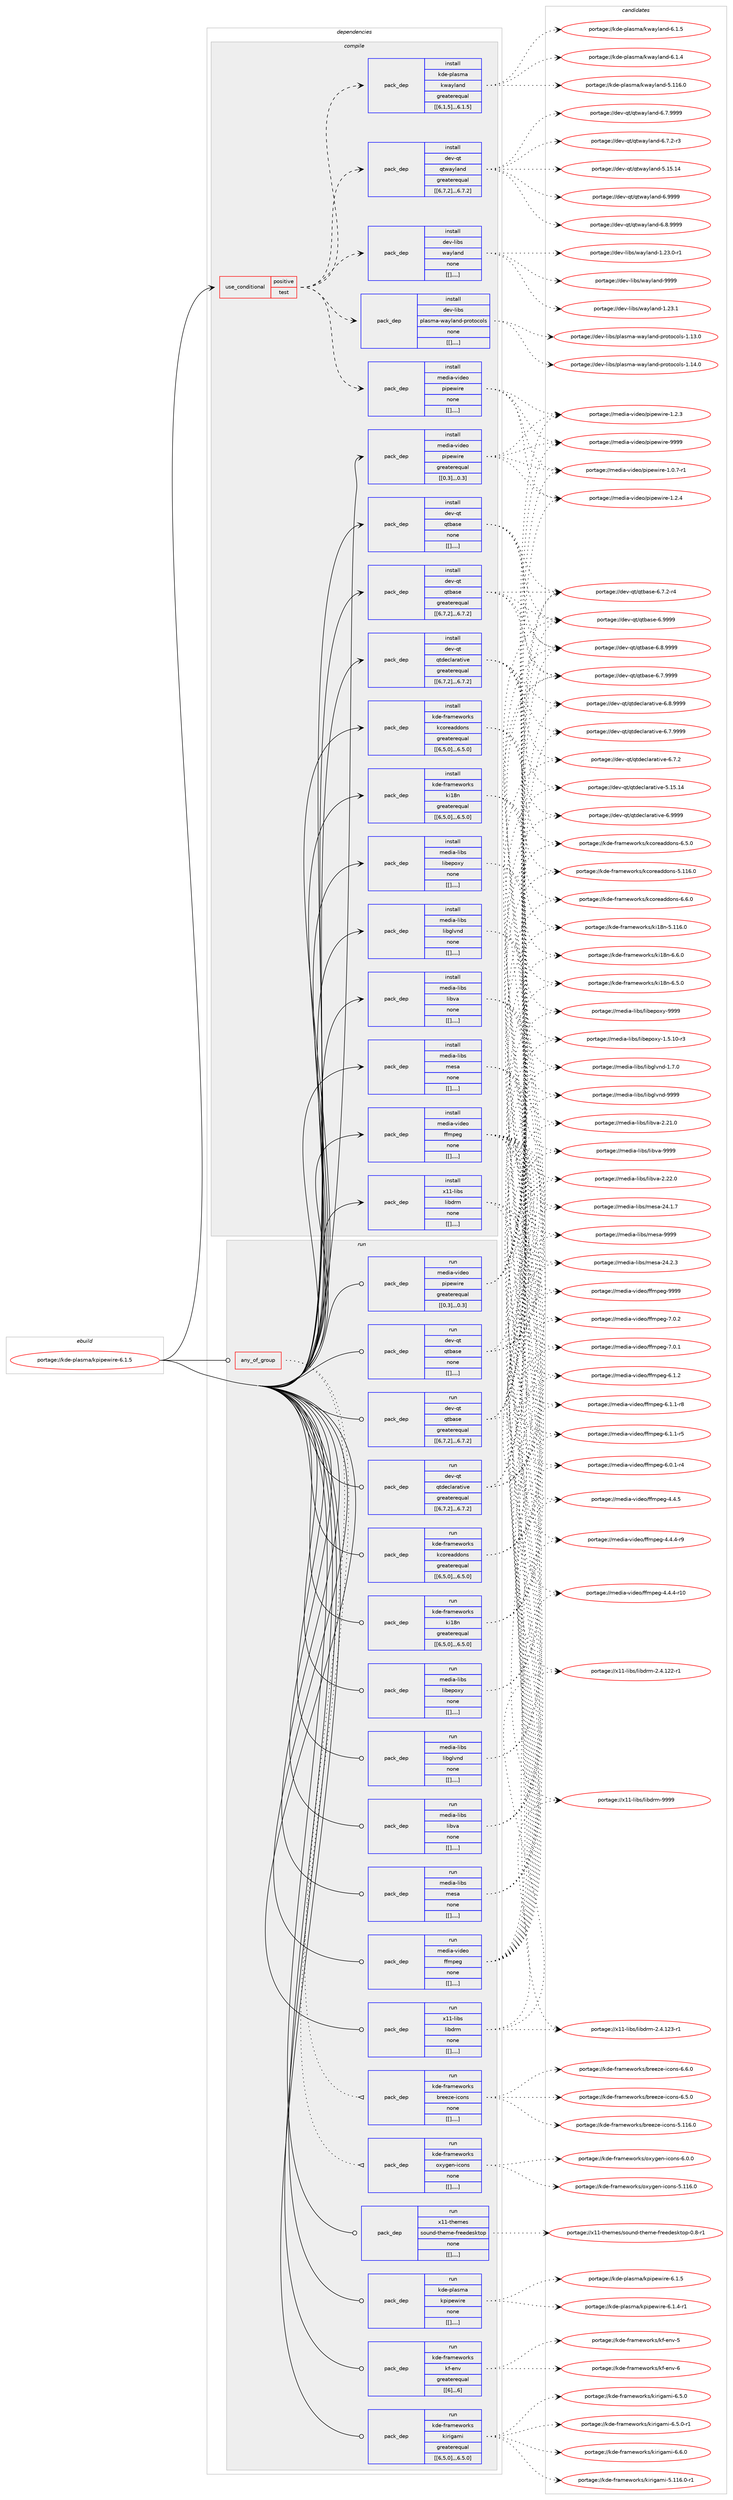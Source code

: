 digraph prolog {

# *************
# Graph options
# *************

newrank=true;
concentrate=true;
compound=true;
graph [rankdir=LR,fontname=Helvetica,fontsize=10,ranksep=1.5];#, ranksep=2.5, nodesep=0.2];
edge  [arrowhead=vee];
node  [fontname=Helvetica,fontsize=10];

# **********
# The ebuild
# **********

subgraph cluster_leftcol {
color=gray;
label=<<i>ebuild</i>>;
id [label="portage://kde-plasma/kpipewire-6.1.5", color=red, width=4, href="../kde-plasma/kpipewire-6.1.5.svg"];
}

# ****************
# The dependencies
# ****************

subgraph cluster_midcol {
color=gray;
label=<<i>dependencies</i>>;
subgraph cluster_compile {
fillcolor="#eeeeee";
style=filled;
label=<<i>compile</i>>;
subgraph cond71478 {
dependency278489 [label=<<TABLE BORDER="0" CELLBORDER="1" CELLSPACING="0" CELLPADDING="4"><TR><TD ROWSPAN="3" CELLPADDING="10">use_conditional</TD></TR><TR><TD>positive</TD></TR><TR><TD>test</TD></TR></TABLE>>, shape=none, color=red];
subgraph pack204867 {
dependency278490 [label=<<TABLE BORDER="0" CELLBORDER="1" CELLSPACING="0" CELLPADDING="4" WIDTH="220"><TR><TD ROWSPAN="6" CELLPADDING="30">pack_dep</TD></TR><TR><TD WIDTH="110">install</TD></TR><TR><TD>dev-libs</TD></TR><TR><TD>plasma-wayland-protocols</TD></TR><TR><TD>none</TD></TR><TR><TD>[[],,,,]</TD></TR></TABLE>>, shape=none, color=blue];
}
dependency278489:e -> dependency278490:w [weight=20,style="dashed",arrowhead="vee"];
subgraph pack204868 {
dependency278491 [label=<<TABLE BORDER="0" CELLBORDER="1" CELLSPACING="0" CELLPADDING="4" WIDTH="220"><TR><TD ROWSPAN="6" CELLPADDING="30">pack_dep</TD></TR><TR><TD WIDTH="110">install</TD></TR><TR><TD>dev-libs</TD></TR><TR><TD>wayland</TD></TR><TR><TD>none</TD></TR><TR><TD>[[],,,,]</TD></TR></TABLE>>, shape=none, color=blue];
}
dependency278489:e -> dependency278491:w [weight=20,style="dashed",arrowhead="vee"];
subgraph pack204869 {
dependency278492 [label=<<TABLE BORDER="0" CELLBORDER="1" CELLSPACING="0" CELLPADDING="4" WIDTH="220"><TR><TD ROWSPAN="6" CELLPADDING="30">pack_dep</TD></TR><TR><TD WIDTH="110">install</TD></TR><TR><TD>dev-qt</TD></TR><TR><TD>qtwayland</TD></TR><TR><TD>greaterequal</TD></TR><TR><TD>[[6,7,2],,,6.7.2]</TD></TR></TABLE>>, shape=none, color=blue];
}
dependency278489:e -> dependency278492:w [weight=20,style="dashed",arrowhead="vee"];
subgraph pack204870 {
dependency278493 [label=<<TABLE BORDER="0" CELLBORDER="1" CELLSPACING="0" CELLPADDING="4" WIDTH="220"><TR><TD ROWSPAN="6" CELLPADDING="30">pack_dep</TD></TR><TR><TD WIDTH="110">install</TD></TR><TR><TD>kde-plasma</TD></TR><TR><TD>kwayland</TD></TR><TR><TD>greaterequal</TD></TR><TR><TD>[[6,1,5],,,6.1.5]</TD></TR></TABLE>>, shape=none, color=blue];
}
dependency278489:e -> dependency278493:w [weight=20,style="dashed",arrowhead="vee"];
subgraph pack204871 {
dependency278494 [label=<<TABLE BORDER="0" CELLBORDER="1" CELLSPACING="0" CELLPADDING="4" WIDTH="220"><TR><TD ROWSPAN="6" CELLPADDING="30">pack_dep</TD></TR><TR><TD WIDTH="110">install</TD></TR><TR><TD>media-video</TD></TR><TR><TD>pipewire</TD></TR><TR><TD>none</TD></TR><TR><TD>[[],,,,]</TD></TR></TABLE>>, shape=none, color=blue];
}
dependency278489:e -> dependency278494:w [weight=20,style="dashed",arrowhead="vee"];
}
id:e -> dependency278489:w [weight=20,style="solid",arrowhead="vee"];
subgraph pack204872 {
dependency278495 [label=<<TABLE BORDER="0" CELLBORDER="1" CELLSPACING="0" CELLPADDING="4" WIDTH="220"><TR><TD ROWSPAN="6" CELLPADDING="30">pack_dep</TD></TR><TR><TD WIDTH="110">install</TD></TR><TR><TD>dev-qt</TD></TR><TR><TD>qtbase</TD></TR><TR><TD>greaterequal</TD></TR><TR><TD>[[6,7,2],,,6.7.2]</TD></TR></TABLE>>, shape=none, color=blue];
}
id:e -> dependency278495:w [weight=20,style="solid",arrowhead="vee"];
subgraph pack204873 {
dependency278496 [label=<<TABLE BORDER="0" CELLBORDER="1" CELLSPACING="0" CELLPADDING="4" WIDTH="220"><TR><TD ROWSPAN="6" CELLPADDING="30">pack_dep</TD></TR><TR><TD WIDTH="110">install</TD></TR><TR><TD>dev-qt</TD></TR><TR><TD>qtbase</TD></TR><TR><TD>none</TD></TR><TR><TD>[[],,,,]</TD></TR></TABLE>>, shape=none, color=blue];
}
id:e -> dependency278496:w [weight=20,style="solid",arrowhead="vee"];
subgraph pack204874 {
dependency278497 [label=<<TABLE BORDER="0" CELLBORDER="1" CELLSPACING="0" CELLPADDING="4" WIDTH="220"><TR><TD ROWSPAN="6" CELLPADDING="30">pack_dep</TD></TR><TR><TD WIDTH="110">install</TD></TR><TR><TD>dev-qt</TD></TR><TR><TD>qtdeclarative</TD></TR><TR><TD>greaterequal</TD></TR><TR><TD>[[6,7,2],,,6.7.2]</TD></TR></TABLE>>, shape=none, color=blue];
}
id:e -> dependency278497:w [weight=20,style="solid",arrowhead="vee"];
subgraph pack204875 {
dependency278498 [label=<<TABLE BORDER="0" CELLBORDER="1" CELLSPACING="0" CELLPADDING="4" WIDTH="220"><TR><TD ROWSPAN="6" CELLPADDING="30">pack_dep</TD></TR><TR><TD WIDTH="110">install</TD></TR><TR><TD>kde-frameworks</TD></TR><TR><TD>kcoreaddons</TD></TR><TR><TD>greaterequal</TD></TR><TR><TD>[[6,5,0],,,6.5.0]</TD></TR></TABLE>>, shape=none, color=blue];
}
id:e -> dependency278498:w [weight=20,style="solid",arrowhead="vee"];
subgraph pack204876 {
dependency278499 [label=<<TABLE BORDER="0" CELLBORDER="1" CELLSPACING="0" CELLPADDING="4" WIDTH="220"><TR><TD ROWSPAN="6" CELLPADDING="30">pack_dep</TD></TR><TR><TD WIDTH="110">install</TD></TR><TR><TD>kde-frameworks</TD></TR><TR><TD>ki18n</TD></TR><TR><TD>greaterequal</TD></TR><TR><TD>[[6,5,0],,,6.5.0]</TD></TR></TABLE>>, shape=none, color=blue];
}
id:e -> dependency278499:w [weight=20,style="solid",arrowhead="vee"];
subgraph pack204877 {
dependency278500 [label=<<TABLE BORDER="0" CELLBORDER="1" CELLSPACING="0" CELLPADDING="4" WIDTH="220"><TR><TD ROWSPAN="6" CELLPADDING="30">pack_dep</TD></TR><TR><TD WIDTH="110">install</TD></TR><TR><TD>media-libs</TD></TR><TR><TD>libepoxy</TD></TR><TR><TD>none</TD></TR><TR><TD>[[],,,,]</TD></TR></TABLE>>, shape=none, color=blue];
}
id:e -> dependency278500:w [weight=20,style="solid",arrowhead="vee"];
subgraph pack204878 {
dependency278501 [label=<<TABLE BORDER="0" CELLBORDER="1" CELLSPACING="0" CELLPADDING="4" WIDTH="220"><TR><TD ROWSPAN="6" CELLPADDING="30">pack_dep</TD></TR><TR><TD WIDTH="110">install</TD></TR><TR><TD>media-libs</TD></TR><TR><TD>libglvnd</TD></TR><TR><TD>none</TD></TR><TR><TD>[[],,,,]</TD></TR></TABLE>>, shape=none, color=blue];
}
id:e -> dependency278501:w [weight=20,style="solid",arrowhead="vee"];
subgraph pack204879 {
dependency278502 [label=<<TABLE BORDER="0" CELLBORDER="1" CELLSPACING="0" CELLPADDING="4" WIDTH="220"><TR><TD ROWSPAN="6" CELLPADDING="30">pack_dep</TD></TR><TR><TD WIDTH="110">install</TD></TR><TR><TD>media-libs</TD></TR><TR><TD>libva</TD></TR><TR><TD>none</TD></TR><TR><TD>[[],,,,]</TD></TR></TABLE>>, shape=none, color=blue];
}
id:e -> dependency278502:w [weight=20,style="solid",arrowhead="vee"];
subgraph pack204880 {
dependency278503 [label=<<TABLE BORDER="0" CELLBORDER="1" CELLSPACING="0" CELLPADDING="4" WIDTH="220"><TR><TD ROWSPAN="6" CELLPADDING="30">pack_dep</TD></TR><TR><TD WIDTH="110">install</TD></TR><TR><TD>media-libs</TD></TR><TR><TD>mesa</TD></TR><TR><TD>none</TD></TR><TR><TD>[[],,,,]</TD></TR></TABLE>>, shape=none, color=blue];
}
id:e -> dependency278503:w [weight=20,style="solid",arrowhead="vee"];
subgraph pack204881 {
dependency278504 [label=<<TABLE BORDER="0" CELLBORDER="1" CELLSPACING="0" CELLPADDING="4" WIDTH="220"><TR><TD ROWSPAN="6" CELLPADDING="30">pack_dep</TD></TR><TR><TD WIDTH="110">install</TD></TR><TR><TD>media-video</TD></TR><TR><TD>ffmpeg</TD></TR><TR><TD>none</TD></TR><TR><TD>[[],,,,]</TD></TR></TABLE>>, shape=none, color=blue];
}
id:e -> dependency278504:w [weight=20,style="solid",arrowhead="vee"];
subgraph pack204882 {
dependency278505 [label=<<TABLE BORDER="0" CELLBORDER="1" CELLSPACING="0" CELLPADDING="4" WIDTH="220"><TR><TD ROWSPAN="6" CELLPADDING="30">pack_dep</TD></TR><TR><TD WIDTH="110">install</TD></TR><TR><TD>media-video</TD></TR><TR><TD>pipewire</TD></TR><TR><TD>greaterequal</TD></TR><TR><TD>[[0,3],,,0.3]</TD></TR></TABLE>>, shape=none, color=blue];
}
id:e -> dependency278505:w [weight=20,style="solid",arrowhead="vee"];
subgraph pack204883 {
dependency278506 [label=<<TABLE BORDER="0" CELLBORDER="1" CELLSPACING="0" CELLPADDING="4" WIDTH="220"><TR><TD ROWSPAN="6" CELLPADDING="30">pack_dep</TD></TR><TR><TD WIDTH="110">install</TD></TR><TR><TD>x11-libs</TD></TR><TR><TD>libdrm</TD></TR><TR><TD>none</TD></TR><TR><TD>[[],,,,]</TD></TR></TABLE>>, shape=none, color=blue];
}
id:e -> dependency278506:w [weight=20,style="solid",arrowhead="vee"];
}
subgraph cluster_compileandrun {
fillcolor="#eeeeee";
style=filled;
label=<<i>compile and run</i>>;
}
subgraph cluster_run {
fillcolor="#eeeeee";
style=filled;
label=<<i>run</i>>;
subgraph any1984 {
dependency278507 [label=<<TABLE BORDER="0" CELLBORDER="1" CELLSPACING="0" CELLPADDING="4"><TR><TD CELLPADDING="10">any_of_group</TD></TR></TABLE>>, shape=none, color=red];subgraph pack204884 {
dependency278508 [label=<<TABLE BORDER="0" CELLBORDER="1" CELLSPACING="0" CELLPADDING="4" WIDTH="220"><TR><TD ROWSPAN="6" CELLPADDING="30">pack_dep</TD></TR><TR><TD WIDTH="110">run</TD></TR><TR><TD>kde-frameworks</TD></TR><TR><TD>breeze-icons</TD></TR><TR><TD>none</TD></TR><TR><TD>[[],,,,]</TD></TR></TABLE>>, shape=none, color=blue];
}
dependency278507:e -> dependency278508:w [weight=20,style="dotted",arrowhead="oinv"];
subgraph pack204885 {
dependency278509 [label=<<TABLE BORDER="0" CELLBORDER="1" CELLSPACING="0" CELLPADDING="4" WIDTH="220"><TR><TD ROWSPAN="6" CELLPADDING="30">pack_dep</TD></TR><TR><TD WIDTH="110">run</TD></TR><TR><TD>kde-frameworks</TD></TR><TR><TD>oxygen-icons</TD></TR><TR><TD>none</TD></TR><TR><TD>[[],,,,]</TD></TR></TABLE>>, shape=none, color=blue];
}
dependency278507:e -> dependency278509:w [weight=20,style="dotted",arrowhead="oinv"];
}
id:e -> dependency278507:w [weight=20,style="solid",arrowhead="odot"];
subgraph pack204886 {
dependency278510 [label=<<TABLE BORDER="0" CELLBORDER="1" CELLSPACING="0" CELLPADDING="4" WIDTH="220"><TR><TD ROWSPAN="6" CELLPADDING="30">pack_dep</TD></TR><TR><TD WIDTH="110">run</TD></TR><TR><TD>dev-qt</TD></TR><TR><TD>qtbase</TD></TR><TR><TD>greaterequal</TD></TR><TR><TD>[[6,7,2],,,6.7.2]</TD></TR></TABLE>>, shape=none, color=blue];
}
id:e -> dependency278510:w [weight=20,style="solid",arrowhead="odot"];
subgraph pack204887 {
dependency278511 [label=<<TABLE BORDER="0" CELLBORDER="1" CELLSPACING="0" CELLPADDING="4" WIDTH="220"><TR><TD ROWSPAN="6" CELLPADDING="30">pack_dep</TD></TR><TR><TD WIDTH="110">run</TD></TR><TR><TD>dev-qt</TD></TR><TR><TD>qtbase</TD></TR><TR><TD>none</TD></TR><TR><TD>[[],,,,]</TD></TR></TABLE>>, shape=none, color=blue];
}
id:e -> dependency278511:w [weight=20,style="solid",arrowhead="odot"];
subgraph pack204888 {
dependency278512 [label=<<TABLE BORDER="0" CELLBORDER="1" CELLSPACING="0" CELLPADDING="4" WIDTH="220"><TR><TD ROWSPAN="6" CELLPADDING="30">pack_dep</TD></TR><TR><TD WIDTH="110">run</TD></TR><TR><TD>dev-qt</TD></TR><TR><TD>qtdeclarative</TD></TR><TR><TD>greaterequal</TD></TR><TR><TD>[[6,7,2],,,6.7.2]</TD></TR></TABLE>>, shape=none, color=blue];
}
id:e -> dependency278512:w [weight=20,style="solid",arrowhead="odot"];
subgraph pack204889 {
dependency278513 [label=<<TABLE BORDER="0" CELLBORDER="1" CELLSPACING="0" CELLPADDING="4" WIDTH="220"><TR><TD ROWSPAN="6" CELLPADDING="30">pack_dep</TD></TR><TR><TD WIDTH="110">run</TD></TR><TR><TD>kde-frameworks</TD></TR><TR><TD>kcoreaddons</TD></TR><TR><TD>greaterequal</TD></TR><TR><TD>[[6,5,0],,,6.5.0]</TD></TR></TABLE>>, shape=none, color=blue];
}
id:e -> dependency278513:w [weight=20,style="solid",arrowhead="odot"];
subgraph pack204890 {
dependency278514 [label=<<TABLE BORDER="0" CELLBORDER="1" CELLSPACING="0" CELLPADDING="4" WIDTH="220"><TR><TD ROWSPAN="6" CELLPADDING="30">pack_dep</TD></TR><TR><TD WIDTH="110">run</TD></TR><TR><TD>kde-frameworks</TD></TR><TR><TD>kf-env</TD></TR><TR><TD>greaterequal</TD></TR><TR><TD>[[6],,,6]</TD></TR></TABLE>>, shape=none, color=blue];
}
id:e -> dependency278514:w [weight=20,style="solid",arrowhead="odot"];
subgraph pack204891 {
dependency278515 [label=<<TABLE BORDER="0" CELLBORDER="1" CELLSPACING="0" CELLPADDING="4" WIDTH="220"><TR><TD ROWSPAN="6" CELLPADDING="30">pack_dep</TD></TR><TR><TD WIDTH="110">run</TD></TR><TR><TD>kde-frameworks</TD></TR><TR><TD>ki18n</TD></TR><TR><TD>greaterequal</TD></TR><TR><TD>[[6,5,0],,,6.5.0]</TD></TR></TABLE>>, shape=none, color=blue];
}
id:e -> dependency278515:w [weight=20,style="solid",arrowhead="odot"];
subgraph pack204892 {
dependency278516 [label=<<TABLE BORDER="0" CELLBORDER="1" CELLSPACING="0" CELLPADDING="4" WIDTH="220"><TR><TD ROWSPAN="6" CELLPADDING="30">pack_dep</TD></TR><TR><TD WIDTH="110">run</TD></TR><TR><TD>kde-frameworks</TD></TR><TR><TD>kirigami</TD></TR><TR><TD>greaterequal</TD></TR><TR><TD>[[6,5,0],,,6.5.0]</TD></TR></TABLE>>, shape=none, color=blue];
}
id:e -> dependency278516:w [weight=20,style="solid",arrowhead="odot"];
subgraph pack204893 {
dependency278517 [label=<<TABLE BORDER="0" CELLBORDER="1" CELLSPACING="0" CELLPADDING="4" WIDTH="220"><TR><TD ROWSPAN="6" CELLPADDING="30">pack_dep</TD></TR><TR><TD WIDTH="110">run</TD></TR><TR><TD>media-libs</TD></TR><TR><TD>libepoxy</TD></TR><TR><TD>none</TD></TR><TR><TD>[[],,,,]</TD></TR></TABLE>>, shape=none, color=blue];
}
id:e -> dependency278517:w [weight=20,style="solid",arrowhead="odot"];
subgraph pack204894 {
dependency278518 [label=<<TABLE BORDER="0" CELLBORDER="1" CELLSPACING="0" CELLPADDING="4" WIDTH="220"><TR><TD ROWSPAN="6" CELLPADDING="30">pack_dep</TD></TR><TR><TD WIDTH="110">run</TD></TR><TR><TD>media-libs</TD></TR><TR><TD>libglvnd</TD></TR><TR><TD>none</TD></TR><TR><TD>[[],,,,]</TD></TR></TABLE>>, shape=none, color=blue];
}
id:e -> dependency278518:w [weight=20,style="solid",arrowhead="odot"];
subgraph pack204895 {
dependency278519 [label=<<TABLE BORDER="0" CELLBORDER="1" CELLSPACING="0" CELLPADDING="4" WIDTH="220"><TR><TD ROWSPAN="6" CELLPADDING="30">pack_dep</TD></TR><TR><TD WIDTH="110">run</TD></TR><TR><TD>media-libs</TD></TR><TR><TD>libva</TD></TR><TR><TD>none</TD></TR><TR><TD>[[],,,,]</TD></TR></TABLE>>, shape=none, color=blue];
}
id:e -> dependency278519:w [weight=20,style="solid",arrowhead="odot"];
subgraph pack204896 {
dependency278520 [label=<<TABLE BORDER="0" CELLBORDER="1" CELLSPACING="0" CELLPADDING="4" WIDTH="220"><TR><TD ROWSPAN="6" CELLPADDING="30">pack_dep</TD></TR><TR><TD WIDTH="110">run</TD></TR><TR><TD>media-libs</TD></TR><TR><TD>mesa</TD></TR><TR><TD>none</TD></TR><TR><TD>[[],,,,]</TD></TR></TABLE>>, shape=none, color=blue];
}
id:e -> dependency278520:w [weight=20,style="solid",arrowhead="odot"];
subgraph pack204897 {
dependency278521 [label=<<TABLE BORDER="0" CELLBORDER="1" CELLSPACING="0" CELLPADDING="4" WIDTH="220"><TR><TD ROWSPAN="6" CELLPADDING="30">pack_dep</TD></TR><TR><TD WIDTH="110">run</TD></TR><TR><TD>media-video</TD></TR><TR><TD>ffmpeg</TD></TR><TR><TD>none</TD></TR><TR><TD>[[],,,,]</TD></TR></TABLE>>, shape=none, color=blue];
}
id:e -> dependency278521:w [weight=20,style="solid",arrowhead="odot"];
subgraph pack204898 {
dependency278522 [label=<<TABLE BORDER="0" CELLBORDER="1" CELLSPACING="0" CELLPADDING="4" WIDTH="220"><TR><TD ROWSPAN="6" CELLPADDING="30">pack_dep</TD></TR><TR><TD WIDTH="110">run</TD></TR><TR><TD>media-video</TD></TR><TR><TD>pipewire</TD></TR><TR><TD>greaterequal</TD></TR><TR><TD>[[0,3],,,0.3]</TD></TR></TABLE>>, shape=none, color=blue];
}
id:e -> dependency278522:w [weight=20,style="solid",arrowhead="odot"];
subgraph pack204899 {
dependency278523 [label=<<TABLE BORDER="0" CELLBORDER="1" CELLSPACING="0" CELLPADDING="4" WIDTH="220"><TR><TD ROWSPAN="6" CELLPADDING="30">pack_dep</TD></TR><TR><TD WIDTH="110">run</TD></TR><TR><TD>x11-libs</TD></TR><TR><TD>libdrm</TD></TR><TR><TD>none</TD></TR><TR><TD>[[],,,,]</TD></TR></TABLE>>, shape=none, color=blue];
}
id:e -> dependency278523:w [weight=20,style="solid",arrowhead="odot"];
subgraph pack204900 {
dependency278524 [label=<<TABLE BORDER="0" CELLBORDER="1" CELLSPACING="0" CELLPADDING="4" WIDTH="220"><TR><TD ROWSPAN="6" CELLPADDING="30">pack_dep</TD></TR><TR><TD WIDTH="110">run</TD></TR><TR><TD>x11-themes</TD></TR><TR><TD>sound-theme-freedesktop</TD></TR><TR><TD>none</TD></TR><TR><TD>[[],,,,]</TD></TR></TABLE>>, shape=none, color=blue];
}
id:e -> dependency278524:w [weight=20,style="solid",arrowhead="odot"];
subgraph pack204901 {
dependency278525 [label=<<TABLE BORDER="0" CELLBORDER="1" CELLSPACING="0" CELLPADDING="4" WIDTH="220"><TR><TD ROWSPAN="6" CELLPADDING="30">pack_dep</TD></TR><TR><TD WIDTH="110">run</TD></TR><TR><TD>kde-plasma</TD></TR><TR><TD>kpipewire</TD></TR><TR><TD>none</TD></TR><TR><TD>[[],,,,]</TD></TR></TABLE>>, shape=none, color=blue];
}
id:e -> dependency278525:w [weight=20,style="solid",arrowhead="odot"];
}
}

# **************
# The candidates
# **************

subgraph cluster_choices {
rank=same;
color=gray;
label=<<i>candidates</i>>;

subgraph choice204867 {
color=black;
nodesep=1;
choice1001011184510810598115471121089711510997451199712110897110100451121141111161119911110811545494649524648 [label="portage://dev-libs/plasma-wayland-protocols-1.14.0", color=red, width=4,href="../dev-libs/plasma-wayland-protocols-1.14.0.svg"];
choice1001011184510810598115471121089711510997451199712110897110100451121141111161119911110811545494649514648 [label="portage://dev-libs/plasma-wayland-protocols-1.13.0", color=red, width=4,href="../dev-libs/plasma-wayland-protocols-1.13.0.svg"];
dependency278490:e -> choice1001011184510810598115471121089711510997451199712110897110100451121141111161119911110811545494649524648:w [style=dotted,weight="100"];
dependency278490:e -> choice1001011184510810598115471121089711510997451199712110897110100451121141111161119911110811545494649514648:w [style=dotted,weight="100"];
}
subgraph choice204868 {
color=black;
nodesep=1;
choice10010111845108105981154711997121108971101004557575757 [label="portage://dev-libs/wayland-9999", color=red, width=4,href="../dev-libs/wayland-9999.svg"];
choice100101118451081059811547119971211089711010045494650514649 [label="portage://dev-libs/wayland-1.23.1", color=red, width=4,href="../dev-libs/wayland-1.23.1.svg"];
choice1001011184510810598115471199712110897110100454946505146484511449 [label="portage://dev-libs/wayland-1.23.0-r1", color=red, width=4,href="../dev-libs/wayland-1.23.0-r1.svg"];
dependency278491:e -> choice10010111845108105981154711997121108971101004557575757:w [style=dotted,weight="100"];
dependency278491:e -> choice100101118451081059811547119971211089711010045494650514649:w [style=dotted,weight="100"];
dependency278491:e -> choice1001011184510810598115471199712110897110100454946505146484511449:w [style=dotted,weight="100"];
}
subgraph choice204869 {
color=black;
nodesep=1;
choice1001011184511311647113116119971211089711010045544657575757 [label="portage://dev-qt/qtwayland-6.9999", color=red, width=4,href="../dev-qt/qtwayland-6.9999.svg"];
choice10010111845113116471131161199712110897110100455446564657575757 [label="portage://dev-qt/qtwayland-6.8.9999", color=red, width=4,href="../dev-qt/qtwayland-6.8.9999.svg"];
choice10010111845113116471131161199712110897110100455446554657575757 [label="portage://dev-qt/qtwayland-6.7.9999", color=red, width=4,href="../dev-qt/qtwayland-6.7.9999.svg"];
choice100101118451131164711311611997121108971101004554465546504511451 [label="portage://dev-qt/qtwayland-6.7.2-r3", color=red, width=4,href="../dev-qt/qtwayland-6.7.2-r3.svg"];
choice100101118451131164711311611997121108971101004553464953464952 [label="portage://dev-qt/qtwayland-5.15.14", color=red, width=4,href="../dev-qt/qtwayland-5.15.14.svg"];
dependency278492:e -> choice1001011184511311647113116119971211089711010045544657575757:w [style=dotted,weight="100"];
dependency278492:e -> choice10010111845113116471131161199712110897110100455446564657575757:w [style=dotted,weight="100"];
dependency278492:e -> choice10010111845113116471131161199712110897110100455446554657575757:w [style=dotted,weight="100"];
dependency278492:e -> choice100101118451131164711311611997121108971101004554465546504511451:w [style=dotted,weight="100"];
dependency278492:e -> choice100101118451131164711311611997121108971101004553464953464952:w [style=dotted,weight="100"];
}
subgraph choice204870 {
color=black;
nodesep=1;
choice107100101451121089711510997471071199712110897110100455446494653 [label="portage://kde-plasma/kwayland-6.1.5", color=red, width=4,href="../kde-plasma/kwayland-6.1.5.svg"];
choice107100101451121089711510997471071199712110897110100455446494652 [label="portage://kde-plasma/kwayland-6.1.4", color=red, width=4,href="../kde-plasma/kwayland-6.1.4.svg"];
choice1071001014511210897115109974710711997121108971101004553464949544648 [label="portage://kde-plasma/kwayland-5.116.0", color=red, width=4,href="../kde-plasma/kwayland-5.116.0.svg"];
dependency278493:e -> choice107100101451121089711510997471071199712110897110100455446494653:w [style=dotted,weight="100"];
dependency278493:e -> choice107100101451121089711510997471071199712110897110100455446494652:w [style=dotted,weight="100"];
dependency278493:e -> choice1071001014511210897115109974710711997121108971101004553464949544648:w [style=dotted,weight="100"];
}
subgraph choice204871 {
color=black;
nodesep=1;
choice1091011001059745118105100101111471121051121011191051141014557575757 [label="portage://media-video/pipewire-9999", color=red, width=4,href="../media-video/pipewire-9999.svg"];
choice109101100105974511810510010111147112105112101119105114101454946504652 [label="portage://media-video/pipewire-1.2.4", color=red, width=4,href="../media-video/pipewire-1.2.4.svg"];
choice109101100105974511810510010111147112105112101119105114101454946504651 [label="portage://media-video/pipewire-1.2.3", color=red, width=4,href="../media-video/pipewire-1.2.3.svg"];
choice1091011001059745118105100101111471121051121011191051141014549464846554511449 [label="portage://media-video/pipewire-1.0.7-r1", color=red, width=4,href="../media-video/pipewire-1.0.7-r1.svg"];
dependency278494:e -> choice1091011001059745118105100101111471121051121011191051141014557575757:w [style=dotted,weight="100"];
dependency278494:e -> choice109101100105974511810510010111147112105112101119105114101454946504652:w [style=dotted,weight="100"];
dependency278494:e -> choice109101100105974511810510010111147112105112101119105114101454946504651:w [style=dotted,weight="100"];
dependency278494:e -> choice1091011001059745118105100101111471121051121011191051141014549464846554511449:w [style=dotted,weight="100"];
}
subgraph choice204872 {
color=black;
nodesep=1;
choice1001011184511311647113116989711510145544657575757 [label="portage://dev-qt/qtbase-6.9999", color=red, width=4,href="../dev-qt/qtbase-6.9999.svg"];
choice10010111845113116471131169897115101455446564657575757 [label="portage://dev-qt/qtbase-6.8.9999", color=red, width=4,href="../dev-qt/qtbase-6.8.9999.svg"];
choice10010111845113116471131169897115101455446554657575757 [label="portage://dev-qt/qtbase-6.7.9999", color=red, width=4,href="../dev-qt/qtbase-6.7.9999.svg"];
choice100101118451131164711311698971151014554465546504511452 [label="portage://dev-qt/qtbase-6.7.2-r4", color=red, width=4,href="../dev-qt/qtbase-6.7.2-r4.svg"];
dependency278495:e -> choice1001011184511311647113116989711510145544657575757:w [style=dotted,weight="100"];
dependency278495:e -> choice10010111845113116471131169897115101455446564657575757:w [style=dotted,weight="100"];
dependency278495:e -> choice10010111845113116471131169897115101455446554657575757:w [style=dotted,weight="100"];
dependency278495:e -> choice100101118451131164711311698971151014554465546504511452:w [style=dotted,weight="100"];
}
subgraph choice204873 {
color=black;
nodesep=1;
choice1001011184511311647113116989711510145544657575757 [label="portage://dev-qt/qtbase-6.9999", color=red, width=4,href="../dev-qt/qtbase-6.9999.svg"];
choice10010111845113116471131169897115101455446564657575757 [label="portage://dev-qt/qtbase-6.8.9999", color=red, width=4,href="../dev-qt/qtbase-6.8.9999.svg"];
choice10010111845113116471131169897115101455446554657575757 [label="portage://dev-qt/qtbase-6.7.9999", color=red, width=4,href="../dev-qt/qtbase-6.7.9999.svg"];
choice100101118451131164711311698971151014554465546504511452 [label="portage://dev-qt/qtbase-6.7.2-r4", color=red, width=4,href="../dev-qt/qtbase-6.7.2-r4.svg"];
dependency278496:e -> choice1001011184511311647113116989711510145544657575757:w [style=dotted,weight="100"];
dependency278496:e -> choice10010111845113116471131169897115101455446564657575757:w [style=dotted,weight="100"];
dependency278496:e -> choice10010111845113116471131169897115101455446554657575757:w [style=dotted,weight="100"];
dependency278496:e -> choice100101118451131164711311698971151014554465546504511452:w [style=dotted,weight="100"];
}
subgraph choice204874 {
color=black;
nodesep=1;
choice100101118451131164711311610010199108971149711610511810145544657575757 [label="portage://dev-qt/qtdeclarative-6.9999", color=red, width=4,href="../dev-qt/qtdeclarative-6.9999.svg"];
choice1001011184511311647113116100101991089711497116105118101455446564657575757 [label="portage://dev-qt/qtdeclarative-6.8.9999", color=red, width=4,href="../dev-qt/qtdeclarative-6.8.9999.svg"];
choice1001011184511311647113116100101991089711497116105118101455446554657575757 [label="portage://dev-qt/qtdeclarative-6.7.9999", color=red, width=4,href="../dev-qt/qtdeclarative-6.7.9999.svg"];
choice1001011184511311647113116100101991089711497116105118101455446554650 [label="portage://dev-qt/qtdeclarative-6.7.2", color=red, width=4,href="../dev-qt/qtdeclarative-6.7.2.svg"];
choice10010111845113116471131161001019910897114971161051181014553464953464952 [label="portage://dev-qt/qtdeclarative-5.15.14", color=red, width=4,href="../dev-qt/qtdeclarative-5.15.14.svg"];
dependency278497:e -> choice100101118451131164711311610010199108971149711610511810145544657575757:w [style=dotted,weight="100"];
dependency278497:e -> choice1001011184511311647113116100101991089711497116105118101455446564657575757:w [style=dotted,weight="100"];
dependency278497:e -> choice1001011184511311647113116100101991089711497116105118101455446554657575757:w [style=dotted,weight="100"];
dependency278497:e -> choice1001011184511311647113116100101991089711497116105118101455446554650:w [style=dotted,weight="100"];
dependency278497:e -> choice10010111845113116471131161001019910897114971161051181014553464953464952:w [style=dotted,weight="100"];
}
subgraph choice204875 {
color=black;
nodesep=1;
choice1071001014510211497109101119111114107115471079911111410197100100111110115455446544648 [label="portage://kde-frameworks/kcoreaddons-6.6.0", color=red, width=4,href="../kde-frameworks/kcoreaddons-6.6.0.svg"];
choice1071001014510211497109101119111114107115471079911111410197100100111110115455446534648 [label="portage://kde-frameworks/kcoreaddons-6.5.0", color=red, width=4,href="../kde-frameworks/kcoreaddons-6.5.0.svg"];
choice10710010145102114971091011191111141071154710799111114101971001001111101154553464949544648 [label="portage://kde-frameworks/kcoreaddons-5.116.0", color=red, width=4,href="../kde-frameworks/kcoreaddons-5.116.0.svg"];
dependency278498:e -> choice1071001014510211497109101119111114107115471079911111410197100100111110115455446544648:w [style=dotted,weight="100"];
dependency278498:e -> choice1071001014510211497109101119111114107115471079911111410197100100111110115455446534648:w [style=dotted,weight="100"];
dependency278498:e -> choice10710010145102114971091011191111141071154710799111114101971001001111101154553464949544648:w [style=dotted,weight="100"];
}
subgraph choice204876 {
color=black;
nodesep=1;
choice1071001014510211497109101119111114107115471071054956110455446544648 [label="portage://kde-frameworks/ki18n-6.6.0", color=red, width=4,href="../kde-frameworks/ki18n-6.6.0.svg"];
choice1071001014510211497109101119111114107115471071054956110455446534648 [label="portage://kde-frameworks/ki18n-6.5.0", color=red, width=4,href="../kde-frameworks/ki18n-6.5.0.svg"];
choice10710010145102114971091011191111141071154710710549561104553464949544648 [label="portage://kde-frameworks/ki18n-5.116.0", color=red, width=4,href="../kde-frameworks/ki18n-5.116.0.svg"];
dependency278499:e -> choice1071001014510211497109101119111114107115471071054956110455446544648:w [style=dotted,weight="100"];
dependency278499:e -> choice1071001014510211497109101119111114107115471071054956110455446534648:w [style=dotted,weight="100"];
dependency278499:e -> choice10710010145102114971091011191111141071154710710549561104553464949544648:w [style=dotted,weight="100"];
}
subgraph choice204877 {
color=black;
nodesep=1;
choice10910110010597451081059811547108105981011121111201214557575757 [label="portage://media-libs/libepoxy-9999", color=red, width=4,href="../media-libs/libepoxy-9999.svg"];
choice1091011001059745108105981154710810598101112111120121454946534649484511451 [label="portage://media-libs/libepoxy-1.5.10-r3", color=red, width=4,href="../media-libs/libepoxy-1.5.10-r3.svg"];
dependency278500:e -> choice10910110010597451081059811547108105981011121111201214557575757:w [style=dotted,weight="100"];
dependency278500:e -> choice1091011001059745108105981154710810598101112111120121454946534649484511451:w [style=dotted,weight="100"];
}
subgraph choice204878 {
color=black;
nodesep=1;
choice10910110010597451081059811547108105981031081181101004557575757 [label="portage://media-libs/libglvnd-9999", color=red, width=4,href="../media-libs/libglvnd-9999.svg"];
choice1091011001059745108105981154710810598103108118110100454946554648 [label="portage://media-libs/libglvnd-1.7.0", color=red, width=4,href="../media-libs/libglvnd-1.7.0.svg"];
dependency278501:e -> choice10910110010597451081059811547108105981031081181101004557575757:w [style=dotted,weight="100"];
dependency278501:e -> choice1091011001059745108105981154710810598103108118110100454946554648:w [style=dotted,weight="100"];
}
subgraph choice204879 {
color=black;
nodesep=1;
choice1091011001059745108105981154710810598118974557575757 [label="portage://media-libs/libva-9999", color=red, width=4,href="../media-libs/libva-9999.svg"];
choice10910110010597451081059811547108105981189745504650504648 [label="portage://media-libs/libva-2.22.0", color=red, width=4,href="../media-libs/libva-2.22.0.svg"];
choice10910110010597451081059811547108105981189745504650494648 [label="portage://media-libs/libva-2.21.0", color=red, width=4,href="../media-libs/libva-2.21.0.svg"];
dependency278502:e -> choice1091011001059745108105981154710810598118974557575757:w [style=dotted,weight="100"];
dependency278502:e -> choice10910110010597451081059811547108105981189745504650504648:w [style=dotted,weight="100"];
dependency278502:e -> choice10910110010597451081059811547108105981189745504650494648:w [style=dotted,weight="100"];
}
subgraph choice204880 {
color=black;
nodesep=1;
choice10910110010597451081059811547109101115974557575757 [label="portage://media-libs/mesa-9999", color=red, width=4,href="../media-libs/mesa-9999.svg"];
choice109101100105974510810598115471091011159745505246504651 [label="portage://media-libs/mesa-24.2.3", color=red, width=4,href="../media-libs/mesa-24.2.3.svg"];
choice109101100105974510810598115471091011159745505246494655 [label="portage://media-libs/mesa-24.1.7", color=red, width=4,href="../media-libs/mesa-24.1.7.svg"];
dependency278503:e -> choice10910110010597451081059811547109101115974557575757:w [style=dotted,weight="100"];
dependency278503:e -> choice109101100105974510810598115471091011159745505246504651:w [style=dotted,weight="100"];
dependency278503:e -> choice109101100105974510810598115471091011159745505246494655:w [style=dotted,weight="100"];
}
subgraph choice204881 {
color=black;
nodesep=1;
choice1091011001059745118105100101111471021021091121011034557575757 [label="portage://media-video/ffmpeg-9999", color=red, width=4,href="../media-video/ffmpeg-9999.svg"];
choice109101100105974511810510010111147102102109112101103455546484650 [label="portage://media-video/ffmpeg-7.0.2", color=red, width=4,href="../media-video/ffmpeg-7.0.2.svg"];
choice109101100105974511810510010111147102102109112101103455546484649 [label="portage://media-video/ffmpeg-7.0.1", color=red, width=4,href="../media-video/ffmpeg-7.0.1.svg"];
choice109101100105974511810510010111147102102109112101103455446494650 [label="portage://media-video/ffmpeg-6.1.2", color=red, width=4,href="../media-video/ffmpeg-6.1.2.svg"];
choice1091011001059745118105100101111471021021091121011034554464946494511456 [label="portage://media-video/ffmpeg-6.1.1-r8", color=red, width=4,href="../media-video/ffmpeg-6.1.1-r8.svg"];
choice1091011001059745118105100101111471021021091121011034554464946494511453 [label="portage://media-video/ffmpeg-6.1.1-r5", color=red, width=4,href="../media-video/ffmpeg-6.1.1-r5.svg"];
choice1091011001059745118105100101111471021021091121011034554464846494511452 [label="portage://media-video/ffmpeg-6.0.1-r4", color=red, width=4,href="../media-video/ffmpeg-6.0.1-r4.svg"];
choice109101100105974511810510010111147102102109112101103455246524653 [label="portage://media-video/ffmpeg-4.4.5", color=red, width=4,href="../media-video/ffmpeg-4.4.5.svg"];
choice1091011001059745118105100101111471021021091121011034552465246524511457 [label="portage://media-video/ffmpeg-4.4.4-r9", color=red, width=4,href="../media-video/ffmpeg-4.4.4-r9.svg"];
choice109101100105974511810510010111147102102109112101103455246524652451144948 [label="portage://media-video/ffmpeg-4.4.4-r10", color=red, width=4,href="../media-video/ffmpeg-4.4.4-r10.svg"];
dependency278504:e -> choice1091011001059745118105100101111471021021091121011034557575757:w [style=dotted,weight="100"];
dependency278504:e -> choice109101100105974511810510010111147102102109112101103455546484650:w [style=dotted,weight="100"];
dependency278504:e -> choice109101100105974511810510010111147102102109112101103455546484649:w [style=dotted,weight="100"];
dependency278504:e -> choice109101100105974511810510010111147102102109112101103455446494650:w [style=dotted,weight="100"];
dependency278504:e -> choice1091011001059745118105100101111471021021091121011034554464946494511456:w [style=dotted,weight="100"];
dependency278504:e -> choice1091011001059745118105100101111471021021091121011034554464946494511453:w [style=dotted,weight="100"];
dependency278504:e -> choice1091011001059745118105100101111471021021091121011034554464846494511452:w [style=dotted,weight="100"];
dependency278504:e -> choice109101100105974511810510010111147102102109112101103455246524653:w [style=dotted,weight="100"];
dependency278504:e -> choice1091011001059745118105100101111471021021091121011034552465246524511457:w [style=dotted,weight="100"];
dependency278504:e -> choice109101100105974511810510010111147102102109112101103455246524652451144948:w [style=dotted,weight="100"];
}
subgraph choice204882 {
color=black;
nodesep=1;
choice1091011001059745118105100101111471121051121011191051141014557575757 [label="portage://media-video/pipewire-9999", color=red, width=4,href="../media-video/pipewire-9999.svg"];
choice109101100105974511810510010111147112105112101119105114101454946504652 [label="portage://media-video/pipewire-1.2.4", color=red, width=4,href="../media-video/pipewire-1.2.4.svg"];
choice109101100105974511810510010111147112105112101119105114101454946504651 [label="portage://media-video/pipewire-1.2.3", color=red, width=4,href="../media-video/pipewire-1.2.3.svg"];
choice1091011001059745118105100101111471121051121011191051141014549464846554511449 [label="portage://media-video/pipewire-1.0.7-r1", color=red, width=4,href="../media-video/pipewire-1.0.7-r1.svg"];
dependency278505:e -> choice1091011001059745118105100101111471121051121011191051141014557575757:w [style=dotted,weight="100"];
dependency278505:e -> choice109101100105974511810510010111147112105112101119105114101454946504652:w [style=dotted,weight="100"];
dependency278505:e -> choice109101100105974511810510010111147112105112101119105114101454946504651:w [style=dotted,weight="100"];
dependency278505:e -> choice1091011001059745118105100101111471121051121011191051141014549464846554511449:w [style=dotted,weight="100"];
}
subgraph choice204883 {
color=black;
nodesep=1;
choice1204949451081059811547108105981001141094557575757 [label="portage://x11-libs/libdrm-9999", color=red, width=4,href="../x11-libs/libdrm-9999.svg"];
choice12049494510810598115471081059810011410945504652464950514511449 [label="portage://x11-libs/libdrm-2.4.123-r1", color=red, width=4,href="../x11-libs/libdrm-2.4.123-r1.svg"];
choice12049494510810598115471081059810011410945504652464950504511449 [label="portage://x11-libs/libdrm-2.4.122-r1", color=red, width=4,href="../x11-libs/libdrm-2.4.122-r1.svg"];
dependency278506:e -> choice1204949451081059811547108105981001141094557575757:w [style=dotted,weight="100"];
dependency278506:e -> choice12049494510810598115471081059810011410945504652464950514511449:w [style=dotted,weight="100"];
dependency278506:e -> choice12049494510810598115471081059810011410945504652464950504511449:w [style=dotted,weight="100"];
}
subgraph choice204884 {
color=black;
nodesep=1;
choice107100101451021149710910111911111410711547981141011011221014510599111110115455446544648 [label="portage://kde-frameworks/breeze-icons-6.6.0", color=red, width=4,href="../kde-frameworks/breeze-icons-6.6.0.svg"];
choice107100101451021149710910111911111410711547981141011011221014510599111110115455446534648 [label="portage://kde-frameworks/breeze-icons-6.5.0", color=red, width=4,href="../kde-frameworks/breeze-icons-6.5.0.svg"];
choice1071001014510211497109101119111114107115479811410110112210145105991111101154553464949544648 [label="portage://kde-frameworks/breeze-icons-5.116.0", color=red, width=4,href="../kde-frameworks/breeze-icons-5.116.0.svg"];
dependency278508:e -> choice107100101451021149710910111911111410711547981141011011221014510599111110115455446544648:w [style=dotted,weight="100"];
dependency278508:e -> choice107100101451021149710910111911111410711547981141011011221014510599111110115455446534648:w [style=dotted,weight="100"];
dependency278508:e -> choice1071001014510211497109101119111114107115479811410110112210145105991111101154553464949544648:w [style=dotted,weight="100"];
}
subgraph choice204885 {
color=black;
nodesep=1;
choice1071001014510211497109101119111114107115471111201211031011104510599111110115455446484648 [label="portage://kde-frameworks/oxygen-icons-6.0.0", color=red, width=4,href="../kde-frameworks/oxygen-icons-6.0.0.svg"];
choice10710010145102114971091011191111141071154711112012110310111045105991111101154553464949544648 [label="portage://kde-frameworks/oxygen-icons-5.116.0", color=red, width=4,href="../kde-frameworks/oxygen-icons-5.116.0.svg"];
dependency278509:e -> choice1071001014510211497109101119111114107115471111201211031011104510599111110115455446484648:w [style=dotted,weight="100"];
dependency278509:e -> choice10710010145102114971091011191111141071154711112012110310111045105991111101154553464949544648:w [style=dotted,weight="100"];
}
subgraph choice204886 {
color=black;
nodesep=1;
choice1001011184511311647113116989711510145544657575757 [label="portage://dev-qt/qtbase-6.9999", color=red, width=4,href="../dev-qt/qtbase-6.9999.svg"];
choice10010111845113116471131169897115101455446564657575757 [label="portage://dev-qt/qtbase-6.8.9999", color=red, width=4,href="../dev-qt/qtbase-6.8.9999.svg"];
choice10010111845113116471131169897115101455446554657575757 [label="portage://dev-qt/qtbase-6.7.9999", color=red, width=4,href="../dev-qt/qtbase-6.7.9999.svg"];
choice100101118451131164711311698971151014554465546504511452 [label="portage://dev-qt/qtbase-6.7.2-r4", color=red, width=4,href="../dev-qt/qtbase-6.7.2-r4.svg"];
dependency278510:e -> choice1001011184511311647113116989711510145544657575757:w [style=dotted,weight="100"];
dependency278510:e -> choice10010111845113116471131169897115101455446564657575757:w [style=dotted,weight="100"];
dependency278510:e -> choice10010111845113116471131169897115101455446554657575757:w [style=dotted,weight="100"];
dependency278510:e -> choice100101118451131164711311698971151014554465546504511452:w [style=dotted,weight="100"];
}
subgraph choice204887 {
color=black;
nodesep=1;
choice1001011184511311647113116989711510145544657575757 [label="portage://dev-qt/qtbase-6.9999", color=red, width=4,href="../dev-qt/qtbase-6.9999.svg"];
choice10010111845113116471131169897115101455446564657575757 [label="portage://dev-qt/qtbase-6.8.9999", color=red, width=4,href="../dev-qt/qtbase-6.8.9999.svg"];
choice10010111845113116471131169897115101455446554657575757 [label="portage://dev-qt/qtbase-6.7.9999", color=red, width=4,href="../dev-qt/qtbase-6.7.9999.svg"];
choice100101118451131164711311698971151014554465546504511452 [label="portage://dev-qt/qtbase-6.7.2-r4", color=red, width=4,href="../dev-qt/qtbase-6.7.2-r4.svg"];
dependency278511:e -> choice1001011184511311647113116989711510145544657575757:w [style=dotted,weight="100"];
dependency278511:e -> choice10010111845113116471131169897115101455446564657575757:w [style=dotted,weight="100"];
dependency278511:e -> choice10010111845113116471131169897115101455446554657575757:w [style=dotted,weight="100"];
dependency278511:e -> choice100101118451131164711311698971151014554465546504511452:w [style=dotted,weight="100"];
}
subgraph choice204888 {
color=black;
nodesep=1;
choice100101118451131164711311610010199108971149711610511810145544657575757 [label="portage://dev-qt/qtdeclarative-6.9999", color=red, width=4,href="../dev-qt/qtdeclarative-6.9999.svg"];
choice1001011184511311647113116100101991089711497116105118101455446564657575757 [label="portage://dev-qt/qtdeclarative-6.8.9999", color=red, width=4,href="../dev-qt/qtdeclarative-6.8.9999.svg"];
choice1001011184511311647113116100101991089711497116105118101455446554657575757 [label="portage://dev-qt/qtdeclarative-6.7.9999", color=red, width=4,href="../dev-qt/qtdeclarative-6.7.9999.svg"];
choice1001011184511311647113116100101991089711497116105118101455446554650 [label="portage://dev-qt/qtdeclarative-6.7.2", color=red, width=4,href="../dev-qt/qtdeclarative-6.7.2.svg"];
choice10010111845113116471131161001019910897114971161051181014553464953464952 [label="portage://dev-qt/qtdeclarative-5.15.14", color=red, width=4,href="../dev-qt/qtdeclarative-5.15.14.svg"];
dependency278512:e -> choice100101118451131164711311610010199108971149711610511810145544657575757:w [style=dotted,weight="100"];
dependency278512:e -> choice1001011184511311647113116100101991089711497116105118101455446564657575757:w [style=dotted,weight="100"];
dependency278512:e -> choice1001011184511311647113116100101991089711497116105118101455446554657575757:w [style=dotted,weight="100"];
dependency278512:e -> choice1001011184511311647113116100101991089711497116105118101455446554650:w [style=dotted,weight="100"];
dependency278512:e -> choice10010111845113116471131161001019910897114971161051181014553464953464952:w [style=dotted,weight="100"];
}
subgraph choice204889 {
color=black;
nodesep=1;
choice1071001014510211497109101119111114107115471079911111410197100100111110115455446544648 [label="portage://kde-frameworks/kcoreaddons-6.6.0", color=red, width=4,href="../kde-frameworks/kcoreaddons-6.6.0.svg"];
choice1071001014510211497109101119111114107115471079911111410197100100111110115455446534648 [label="portage://kde-frameworks/kcoreaddons-6.5.0", color=red, width=4,href="../kde-frameworks/kcoreaddons-6.5.0.svg"];
choice10710010145102114971091011191111141071154710799111114101971001001111101154553464949544648 [label="portage://kde-frameworks/kcoreaddons-5.116.0", color=red, width=4,href="../kde-frameworks/kcoreaddons-5.116.0.svg"];
dependency278513:e -> choice1071001014510211497109101119111114107115471079911111410197100100111110115455446544648:w [style=dotted,weight="100"];
dependency278513:e -> choice1071001014510211497109101119111114107115471079911111410197100100111110115455446534648:w [style=dotted,weight="100"];
dependency278513:e -> choice10710010145102114971091011191111141071154710799111114101971001001111101154553464949544648:w [style=dotted,weight="100"];
}
subgraph choice204890 {
color=black;
nodesep=1;
choice107100101451021149710910111911111410711547107102451011101184554 [label="portage://kde-frameworks/kf-env-6", color=red, width=4,href="../kde-frameworks/kf-env-6.svg"];
choice107100101451021149710910111911111410711547107102451011101184553 [label="portage://kde-frameworks/kf-env-5", color=red, width=4,href="../kde-frameworks/kf-env-5.svg"];
dependency278514:e -> choice107100101451021149710910111911111410711547107102451011101184554:w [style=dotted,weight="100"];
dependency278514:e -> choice107100101451021149710910111911111410711547107102451011101184553:w [style=dotted,weight="100"];
}
subgraph choice204891 {
color=black;
nodesep=1;
choice1071001014510211497109101119111114107115471071054956110455446544648 [label="portage://kde-frameworks/ki18n-6.6.0", color=red, width=4,href="../kde-frameworks/ki18n-6.6.0.svg"];
choice1071001014510211497109101119111114107115471071054956110455446534648 [label="portage://kde-frameworks/ki18n-6.5.0", color=red, width=4,href="../kde-frameworks/ki18n-6.5.0.svg"];
choice10710010145102114971091011191111141071154710710549561104553464949544648 [label="portage://kde-frameworks/ki18n-5.116.0", color=red, width=4,href="../kde-frameworks/ki18n-5.116.0.svg"];
dependency278515:e -> choice1071001014510211497109101119111114107115471071054956110455446544648:w [style=dotted,weight="100"];
dependency278515:e -> choice1071001014510211497109101119111114107115471071054956110455446534648:w [style=dotted,weight="100"];
dependency278515:e -> choice10710010145102114971091011191111141071154710710549561104553464949544648:w [style=dotted,weight="100"];
}
subgraph choice204892 {
color=black;
nodesep=1;
choice10710010145102114971091011191111141071154710710511410510397109105455446544648 [label="portage://kde-frameworks/kirigami-6.6.0", color=red, width=4,href="../kde-frameworks/kirigami-6.6.0.svg"];
choice107100101451021149710910111911111410711547107105114105103971091054554465346484511449 [label="portage://kde-frameworks/kirigami-6.5.0-r1", color=red, width=4,href="../kde-frameworks/kirigami-6.5.0-r1.svg"];
choice10710010145102114971091011191111141071154710710511410510397109105455446534648 [label="portage://kde-frameworks/kirigami-6.5.0", color=red, width=4,href="../kde-frameworks/kirigami-6.5.0.svg"];
choice1071001014510211497109101119111114107115471071051141051039710910545534649495446484511449 [label="portage://kde-frameworks/kirigami-5.116.0-r1", color=red, width=4,href="../kde-frameworks/kirigami-5.116.0-r1.svg"];
dependency278516:e -> choice10710010145102114971091011191111141071154710710511410510397109105455446544648:w [style=dotted,weight="100"];
dependency278516:e -> choice107100101451021149710910111911111410711547107105114105103971091054554465346484511449:w [style=dotted,weight="100"];
dependency278516:e -> choice10710010145102114971091011191111141071154710710511410510397109105455446534648:w [style=dotted,weight="100"];
dependency278516:e -> choice1071001014510211497109101119111114107115471071051141051039710910545534649495446484511449:w [style=dotted,weight="100"];
}
subgraph choice204893 {
color=black;
nodesep=1;
choice10910110010597451081059811547108105981011121111201214557575757 [label="portage://media-libs/libepoxy-9999", color=red, width=4,href="../media-libs/libepoxy-9999.svg"];
choice1091011001059745108105981154710810598101112111120121454946534649484511451 [label="portage://media-libs/libepoxy-1.5.10-r3", color=red, width=4,href="../media-libs/libepoxy-1.5.10-r3.svg"];
dependency278517:e -> choice10910110010597451081059811547108105981011121111201214557575757:w [style=dotted,weight="100"];
dependency278517:e -> choice1091011001059745108105981154710810598101112111120121454946534649484511451:w [style=dotted,weight="100"];
}
subgraph choice204894 {
color=black;
nodesep=1;
choice10910110010597451081059811547108105981031081181101004557575757 [label="portage://media-libs/libglvnd-9999", color=red, width=4,href="../media-libs/libglvnd-9999.svg"];
choice1091011001059745108105981154710810598103108118110100454946554648 [label="portage://media-libs/libglvnd-1.7.0", color=red, width=4,href="../media-libs/libglvnd-1.7.0.svg"];
dependency278518:e -> choice10910110010597451081059811547108105981031081181101004557575757:w [style=dotted,weight="100"];
dependency278518:e -> choice1091011001059745108105981154710810598103108118110100454946554648:w [style=dotted,weight="100"];
}
subgraph choice204895 {
color=black;
nodesep=1;
choice1091011001059745108105981154710810598118974557575757 [label="portage://media-libs/libva-9999", color=red, width=4,href="../media-libs/libva-9999.svg"];
choice10910110010597451081059811547108105981189745504650504648 [label="portage://media-libs/libva-2.22.0", color=red, width=4,href="../media-libs/libva-2.22.0.svg"];
choice10910110010597451081059811547108105981189745504650494648 [label="portage://media-libs/libva-2.21.0", color=red, width=4,href="../media-libs/libva-2.21.0.svg"];
dependency278519:e -> choice1091011001059745108105981154710810598118974557575757:w [style=dotted,weight="100"];
dependency278519:e -> choice10910110010597451081059811547108105981189745504650504648:w [style=dotted,weight="100"];
dependency278519:e -> choice10910110010597451081059811547108105981189745504650494648:w [style=dotted,weight="100"];
}
subgraph choice204896 {
color=black;
nodesep=1;
choice10910110010597451081059811547109101115974557575757 [label="portage://media-libs/mesa-9999", color=red, width=4,href="../media-libs/mesa-9999.svg"];
choice109101100105974510810598115471091011159745505246504651 [label="portage://media-libs/mesa-24.2.3", color=red, width=4,href="../media-libs/mesa-24.2.3.svg"];
choice109101100105974510810598115471091011159745505246494655 [label="portage://media-libs/mesa-24.1.7", color=red, width=4,href="../media-libs/mesa-24.1.7.svg"];
dependency278520:e -> choice10910110010597451081059811547109101115974557575757:w [style=dotted,weight="100"];
dependency278520:e -> choice109101100105974510810598115471091011159745505246504651:w [style=dotted,weight="100"];
dependency278520:e -> choice109101100105974510810598115471091011159745505246494655:w [style=dotted,weight="100"];
}
subgraph choice204897 {
color=black;
nodesep=1;
choice1091011001059745118105100101111471021021091121011034557575757 [label="portage://media-video/ffmpeg-9999", color=red, width=4,href="../media-video/ffmpeg-9999.svg"];
choice109101100105974511810510010111147102102109112101103455546484650 [label="portage://media-video/ffmpeg-7.0.2", color=red, width=4,href="../media-video/ffmpeg-7.0.2.svg"];
choice109101100105974511810510010111147102102109112101103455546484649 [label="portage://media-video/ffmpeg-7.0.1", color=red, width=4,href="../media-video/ffmpeg-7.0.1.svg"];
choice109101100105974511810510010111147102102109112101103455446494650 [label="portage://media-video/ffmpeg-6.1.2", color=red, width=4,href="../media-video/ffmpeg-6.1.2.svg"];
choice1091011001059745118105100101111471021021091121011034554464946494511456 [label="portage://media-video/ffmpeg-6.1.1-r8", color=red, width=4,href="../media-video/ffmpeg-6.1.1-r8.svg"];
choice1091011001059745118105100101111471021021091121011034554464946494511453 [label="portage://media-video/ffmpeg-6.1.1-r5", color=red, width=4,href="../media-video/ffmpeg-6.1.1-r5.svg"];
choice1091011001059745118105100101111471021021091121011034554464846494511452 [label="portage://media-video/ffmpeg-6.0.1-r4", color=red, width=4,href="../media-video/ffmpeg-6.0.1-r4.svg"];
choice109101100105974511810510010111147102102109112101103455246524653 [label="portage://media-video/ffmpeg-4.4.5", color=red, width=4,href="../media-video/ffmpeg-4.4.5.svg"];
choice1091011001059745118105100101111471021021091121011034552465246524511457 [label="portage://media-video/ffmpeg-4.4.4-r9", color=red, width=4,href="../media-video/ffmpeg-4.4.4-r9.svg"];
choice109101100105974511810510010111147102102109112101103455246524652451144948 [label="portage://media-video/ffmpeg-4.4.4-r10", color=red, width=4,href="../media-video/ffmpeg-4.4.4-r10.svg"];
dependency278521:e -> choice1091011001059745118105100101111471021021091121011034557575757:w [style=dotted,weight="100"];
dependency278521:e -> choice109101100105974511810510010111147102102109112101103455546484650:w [style=dotted,weight="100"];
dependency278521:e -> choice109101100105974511810510010111147102102109112101103455546484649:w [style=dotted,weight="100"];
dependency278521:e -> choice109101100105974511810510010111147102102109112101103455446494650:w [style=dotted,weight="100"];
dependency278521:e -> choice1091011001059745118105100101111471021021091121011034554464946494511456:w [style=dotted,weight="100"];
dependency278521:e -> choice1091011001059745118105100101111471021021091121011034554464946494511453:w [style=dotted,weight="100"];
dependency278521:e -> choice1091011001059745118105100101111471021021091121011034554464846494511452:w [style=dotted,weight="100"];
dependency278521:e -> choice109101100105974511810510010111147102102109112101103455246524653:w [style=dotted,weight="100"];
dependency278521:e -> choice1091011001059745118105100101111471021021091121011034552465246524511457:w [style=dotted,weight="100"];
dependency278521:e -> choice109101100105974511810510010111147102102109112101103455246524652451144948:w [style=dotted,weight="100"];
}
subgraph choice204898 {
color=black;
nodesep=1;
choice1091011001059745118105100101111471121051121011191051141014557575757 [label="portage://media-video/pipewire-9999", color=red, width=4,href="../media-video/pipewire-9999.svg"];
choice109101100105974511810510010111147112105112101119105114101454946504652 [label="portage://media-video/pipewire-1.2.4", color=red, width=4,href="../media-video/pipewire-1.2.4.svg"];
choice109101100105974511810510010111147112105112101119105114101454946504651 [label="portage://media-video/pipewire-1.2.3", color=red, width=4,href="../media-video/pipewire-1.2.3.svg"];
choice1091011001059745118105100101111471121051121011191051141014549464846554511449 [label="portage://media-video/pipewire-1.0.7-r1", color=red, width=4,href="../media-video/pipewire-1.0.7-r1.svg"];
dependency278522:e -> choice1091011001059745118105100101111471121051121011191051141014557575757:w [style=dotted,weight="100"];
dependency278522:e -> choice109101100105974511810510010111147112105112101119105114101454946504652:w [style=dotted,weight="100"];
dependency278522:e -> choice109101100105974511810510010111147112105112101119105114101454946504651:w [style=dotted,weight="100"];
dependency278522:e -> choice1091011001059745118105100101111471121051121011191051141014549464846554511449:w [style=dotted,weight="100"];
}
subgraph choice204899 {
color=black;
nodesep=1;
choice1204949451081059811547108105981001141094557575757 [label="portage://x11-libs/libdrm-9999", color=red, width=4,href="../x11-libs/libdrm-9999.svg"];
choice12049494510810598115471081059810011410945504652464950514511449 [label="portage://x11-libs/libdrm-2.4.123-r1", color=red, width=4,href="../x11-libs/libdrm-2.4.123-r1.svg"];
choice12049494510810598115471081059810011410945504652464950504511449 [label="portage://x11-libs/libdrm-2.4.122-r1", color=red, width=4,href="../x11-libs/libdrm-2.4.122-r1.svg"];
dependency278523:e -> choice1204949451081059811547108105981001141094557575757:w [style=dotted,weight="100"];
dependency278523:e -> choice12049494510810598115471081059810011410945504652464950514511449:w [style=dotted,weight="100"];
dependency278523:e -> choice12049494510810598115471081059810011410945504652464950504511449:w [style=dotted,weight="100"];
}
subgraph choice204900 {
color=black;
nodesep=1;
choice120494945116104101109101115471151111171101004511610410110910145102114101101100101115107116111112454846564511449 [label="portage://x11-themes/sound-theme-freedesktop-0.8-r1", color=red, width=4,href="../x11-themes/sound-theme-freedesktop-0.8-r1.svg"];
dependency278524:e -> choice120494945116104101109101115471151111171101004511610410110910145102114101101100101115107116111112454846564511449:w [style=dotted,weight="100"];
}
subgraph choice204901 {
color=black;
nodesep=1;
choice10710010145112108971151099747107112105112101119105114101455446494653 [label="portage://kde-plasma/kpipewire-6.1.5", color=red, width=4,href="../kde-plasma/kpipewire-6.1.5.svg"];
choice107100101451121089711510997471071121051121011191051141014554464946524511449 [label="portage://kde-plasma/kpipewire-6.1.4-r1", color=red, width=4,href="../kde-plasma/kpipewire-6.1.4-r1.svg"];
dependency278525:e -> choice10710010145112108971151099747107112105112101119105114101455446494653:w [style=dotted,weight="100"];
dependency278525:e -> choice107100101451121089711510997471071121051121011191051141014554464946524511449:w [style=dotted,weight="100"];
}
}

}
